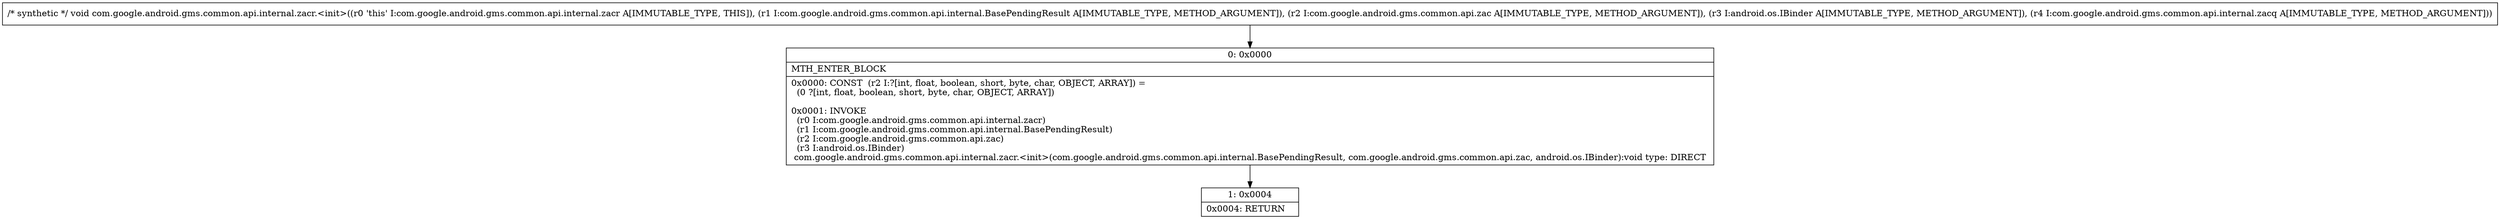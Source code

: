 digraph "CFG forcom.google.android.gms.common.api.internal.zacr.\<init\>(Lcom\/google\/android\/gms\/common\/api\/internal\/BasePendingResult;Lcom\/google\/android\/gms\/common\/api\/zac;Landroid\/os\/IBinder;Lcom\/google\/android\/gms\/common\/api\/internal\/zacq;)V" {
Node_0 [shape=record,label="{0\:\ 0x0000|MTH_ENTER_BLOCK\l|0x0000: CONST  (r2 I:?[int, float, boolean, short, byte, char, OBJECT, ARRAY]) = \l  (0 ?[int, float, boolean, short, byte, char, OBJECT, ARRAY])\l \l0x0001: INVOKE  \l  (r0 I:com.google.android.gms.common.api.internal.zacr)\l  (r1 I:com.google.android.gms.common.api.internal.BasePendingResult)\l  (r2 I:com.google.android.gms.common.api.zac)\l  (r3 I:android.os.IBinder)\l com.google.android.gms.common.api.internal.zacr.\<init\>(com.google.android.gms.common.api.internal.BasePendingResult, com.google.android.gms.common.api.zac, android.os.IBinder):void type: DIRECT \l}"];
Node_1 [shape=record,label="{1\:\ 0x0004|0x0004: RETURN   \l}"];
MethodNode[shape=record,label="{\/* synthetic *\/ void com.google.android.gms.common.api.internal.zacr.\<init\>((r0 'this' I:com.google.android.gms.common.api.internal.zacr A[IMMUTABLE_TYPE, THIS]), (r1 I:com.google.android.gms.common.api.internal.BasePendingResult A[IMMUTABLE_TYPE, METHOD_ARGUMENT]), (r2 I:com.google.android.gms.common.api.zac A[IMMUTABLE_TYPE, METHOD_ARGUMENT]), (r3 I:android.os.IBinder A[IMMUTABLE_TYPE, METHOD_ARGUMENT]), (r4 I:com.google.android.gms.common.api.internal.zacq A[IMMUTABLE_TYPE, METHOD_ARGUMENT])) }"];
MethodNode -> Node_0;
Node_0 -> Node_1;
}

